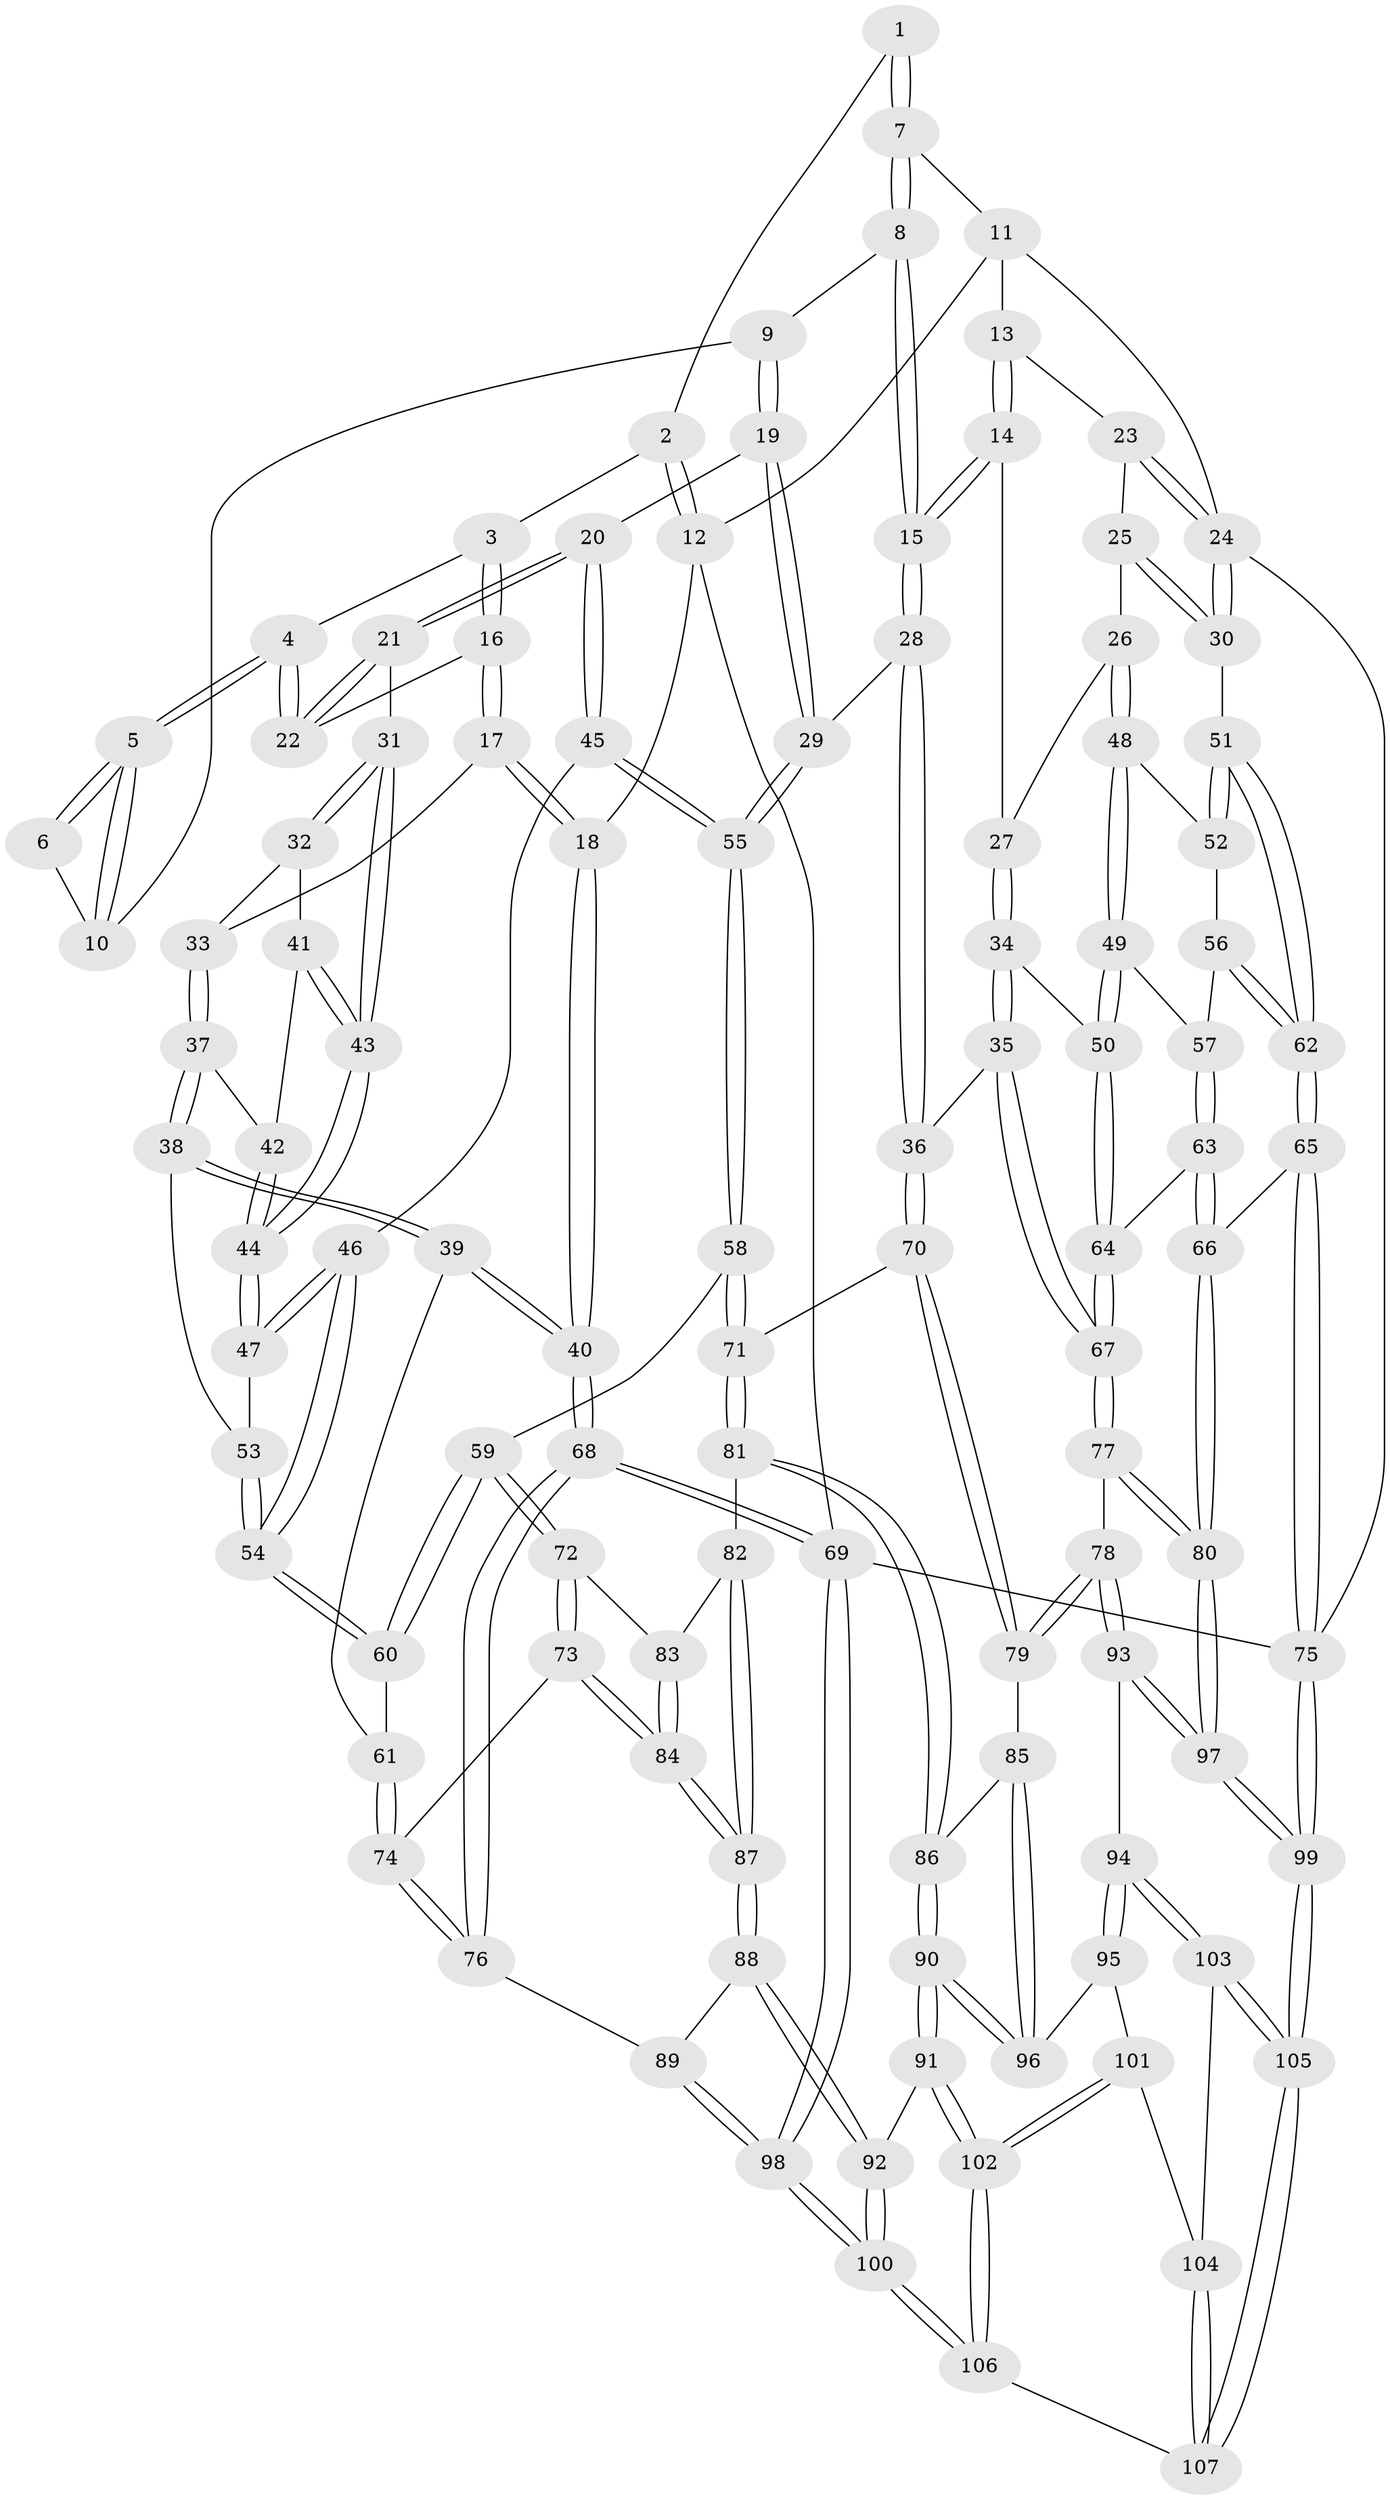 // coarse degree distribution, {4: 0.12307692307692308, 5: 0.09230769230769231, 2: 0.13846153846153847, 3: 0.6461538461538462}
// Generated by graph-tools (version 1.1) at 2025/54/03/04/25 22:54:35]
// undirected, 107 vertices, 264 edges
graph export_dot {
  node [color=gray90,style=filled];
  1 [pos="+0.35504015727408483+0"];
  2 [pos="+0.10532107609823903+0"];
  3 [pos="+0.17243235080070174+0"];
  4 [pos="+0.26551049536456245+0.12069869475542619"];
  5 [pos="+0.29264901312319686+0.1008873966644635"];
  6 [pos="+0.34465217729157166+0"];
  7 [pos="+0.49234899658011627+0"];
  8 [pos="+0.5274039532087981+0.07253861499013169"];
  9 [pos="+0.3724749818689306+0.10456512735159146"];
  10 [pos="+0.36437134545860195+0.10218483636345402"];
  11 [pos="+0.808762348510777+0"];
  12 [pos="+0+0"];
  13 [pos="+0.8210121955553764+0.04407525756646929"];
  14 [pos="+0.7628136428341747+0.1063529430154549"];
  15 [pos="+0.566790251562874+0.15103504413631363"];
  16 [pos="+0.12126405595197018+0.1642089916329325"];
  17 [pos="+0.02374776257301452+0.17920147056388114"];
  18 [pos="+0+0.07638491368082122"];
  19 [pos="+0.36355752157095966+0.29110220177320634"];
  20 [pos="+0.31962762151814184+0.2859281032630815"];
  21 [pos="+0.25844962009588307+0.23815846192759071"];
  22 [pos="+0.23711864326862858+0.19756921241385658"];
  23 [pos="+0.896452006426467+0.08805600724991354"];
  24 [pos="+1+0"];
  25 [pos="+0.9781706079323058+0.15186321312129725"];
  26 [pos="+0.9033746957881988+0.2718853911844814"];
  27 [pos="+0.7973498845752351+0.23852810644629563"];
  28 [pos="+0.5232790978011328+0.3373726233606567"];
  29 [pos="+0.5044986615864403+0.3340876023890451"];
  30 [pos="+1+0.14422261550875015"];
  31 [pos="+0.21347705184500557+0.2689803717242623"];
  32 [pos="+0.12287989546019491+0.2871528189969125"];
  33 [pos="+0.04873677005170578+0.2230434112959765"];
  34 [pos="+0.6830724357493716+0.37815259823389613"];
  35 [pos="+0.6087805145055919+0.3941116555648126"];
  36 [pos="+0.5541538440611871+0.3864280212559733"];
  37 [pos="+0.07160458536956667+0.33644193445672926"];
  38 [pos="+0.043063338988705374+0.3927435685943353"];
  39 [pos="+0+0.4458886562293724"];
  40 [pos="+0+0.44322176718920614"];
  41 [pos="+0.12267302594070262+0.29370386822625"];
  42 [pos="+0.11457364747372102+0.3276720175670446"];
  43 [pos="+0.16630684479745605+0.33071381556788515"];
  44 [pos="+0.1524079895932059+0.35783030140464067"];
  45 [pos="+0.2514558553036046+0.3867552541872605"];
  46 [pos="+0.22567372187049778+0.3885169354081392"];
  47 [pos="+0.15346617626268383+0.3658657929382662"];
  48 [pos="+0.9195738027840249+0.34599045709053566"];
  49 [pos="+0.8999689925930636+0.36844158168145213"];
  50 [pos="+0.8204395031284525+0.41098661993747104"];
  51 [pos="+1+0.34994563599747713"];
  52 [pos="+0.9753467320286794+0.35578202858589664"];
  53 [pos="+0.13791967302180885+0.3853314824972922"];
  54 [pos="+0.15194671089573342+0.45457015392201117"];
  55 [pos="+0.26371957947621844+0.48480782551330265"];
  56 [pos="+0.9837663809712426+0.4623596937145606"];
  57 [pos="+0.9412851720452611+0.46749436599116645"];
  58 [pos="+0.24913636034414932+0.5527929345035484"];
  59 [pos="+0.23916278230213756+0.5557234482238387"];
  60 [pos="+0.14566387841267103+0.48645177553614827"];
  61 [pos="+0.0531468896029275+0.4876818066146716"];
  62 [pos="+1+0.5648508413618788"];
  63 [pos="+0.904998199937398+0.5612979148851992"];
  64 [pos="+0.8588927308469428+0.5467794235692622"];
  65 [pos="+1+0.6027998211416203"];
  66 [pos="+0.9737512445690922+0.6183953343721396"];
  67 [pos="+0.7644129956377121+0.5937550277452956"];
  68 [pos="+0+0.6612857476873478"];
  69 [pos="+0+1"];
  70 [pos="+0.5072569779297186+0.5192195022712761"];
  71 [pos="+0.3824133371551764+0.597163944614967"];
  72 [pos="+0.22069802879827283+0.579295614740758"];
  73 [pos="+0.1383469656737972+0.6336734872836641"];
  74 [pos="+0.0951188906900249+0.6470931423255682"];
  75 [pos="+1+1"];
  76 [pos="+0.07150542627396687+0.669845865593621"];
  77 [pos="+0.7409986781497373+0.6676310407617232"];
  78 [pos="+0.6274594361172022+0.7034693869350359"];
  79 [pos="+0.6046912655718594+0.6894302394315387"];
  80 [pos="+0.8610906724737436+0.7698874175019491"];
  81 [pos="+0.37502581501257726+0.6937953101710446"];
  82 [pos="+0.3429534222058056+0.7055250842450996"];
  83 [pos="+0.23696984579831623+0.6818336192358796"];
  84 [pos="+0.21987029018460003+0.7529298758526902"];
  85 [pos="+0.5289408394535476+0.7326220668418678"];
  86 [pos="+0.38934856476072394+0.7238346816301687"];
  87 [pos="+0.22231399120314563+0.774845183220345"];
  88 [pos="+0.2209262373184993+0.7780580900036671"];
  89 [pos="+0.1059254680730852+0.7658939752900741"];
  90 [pos="+0.39287021511793013+0.801535609388437"];
  91 [pos="+0.3731858888875445+0.8382618761980711"];
  92 [pos="+0.24764074589127544+0.853023794857593"];
  93 [pos="+0.6370777433742697+0.8078375493571666"];
  94 [pos="+0.6119697096214706+0.8491077483073686"];
  95 [pos="+0.5021936776306525+0.8278824372042751"];
  96 [pos="+0.4922403985670545+0.815797210828313"];
  97 [pos="+0.8756914007507837+0.8879379089284338"];
  98 [pos="+0+1"];
  99 [pos="+1+1"];
  100 [pos="+0.04145402364528455+1"];
  101 [pos="+0.48855100442375377+0.8870491374650544"];
  102 [pos="+0.40969336102013365+0.9266584254489717"];
  103 [pos="+0.6074832653765724+0.8952136337894921"];
  104 [pos="+0.5626168237770937+0.926335637075127"];
  105 [pos="+1+1"];
  106 [pos="+0.3957084796415219+1"];
  107 [pos="+0.4238869691651571+1"];
  1 -- 2;
  1 -- 7;
  1 -- 7;
  2 -- 3;
  2 -- 12;
  2 -- 12;
  3 -- 4;
  3 -- 16;
  3 -- 16;
  4 -- 5;
  4 -- 5;
  4 -- 22;
  4 -- 22;
  5 -- 6;
  5 -- 6;
  5 -- 10;
  5 -- 10;
  6 -- 10;
  7 -- 8;
  7 -- 8;
  7 -- 11;
  8 -- 9;
  8 -- 15;
  8 -- 15;
  9 -- 10;
  9 -- 19;
  9 -- 19;
  11 -- 12;
  11 -- 13;
  11 -- 24;
  12 -- 18;
  12 -- 69;
  13 -- 14;
  13 -- 14;
  13 -- 23;
  14 -- 15;
  14 -- 15;
  14 -- 27;
  15 -- 28;
  15 -- 28;
  16 -- 17;
  16 -- 17;
  16 -- 22;
  17 -- 18;
  17 -- 18;
  17 -- 33;
  18 -- 40;
  18 -- 40;
  19 -- 20;
  19 -- 29;
  19 -- 29;
  20 -- 21;
  20 -- 21;
  20 -- 45;
  20 -- 45;
  21 -- 22;
  21 -- 22;
  21 -- 31;
  23 -- 24;
  23 -- 24;
  23 -- 25;
  24 -- 30;
  24 -- 30;
  24 -- 75;
  25 -- 26;
  25 -- 30;
  25 -- 30;
  26 -- 27;
  26 -- 48;
  26 -- 48;
  27 -- 34;
  27 -- 34;
  28 -- 29;
  28 -- 36;
  28 -- 36;
  29 -- 55;
  29 -- 55;
  30 -- 51;
  31 -- 32;
  31 -- 32;
  31 -- 43;
  31 -- 43;
  32 -- 33;
  32 -- 41;
  33 -- 37;
  33 -- 37;
  34 -- 35;
  34 -- 35;
  34 -- 50;
  35 -- 36;
  35 -- 67;
  35 -- 67;
  36 -- 70;
  36 -- 70;
  37 -- 38;
  37 -- 38;
  37 -- 42;
  38 -- 39;
  38 -- 39;
  38 -- 53;
  39 -- 40;
  39 -- 40;
  39 -- 61;
  40 -- 68;
  40 -- 68;
  41 -- 42;
  41 -- 43;
  41 -- 43;
  42 -- 44;
  42 -- 44;
  43 -- 44;
  43 -- 44;
  44 -- 47;
  44 -- 47;
  45 -- 46;
  45 -- 55;
  45 -- 55;
  46 -- 47;
  46 -- 47;
  46 -- 54;
  46 -- 54;
  47 -- 53;
  48 -- 49;
  48 -- 49;
  48 -- 52;
  49 -- 50;
  49 -- 50;
  49 -- 57;
  50 -- 64;
  50 -- 64;
  51 -- 52;
  51 -- 52;
  51 -- 62;
  51 -- 62;
  52 -- 56;
  53 -- 54;
  53 -- 54;
  54 -- 60;
  54 -- 60;
  55 -- 58;
  55 -- 58;
  56 -- 57;
  56 -- 62;
  56 -- 62;
  57 -- 63;
  57 -- 63;
  58 -- 59;
  58 -- 71;
  58 -- 71;
  59 -- 60;
  59 -- 60;
  59 -- 72;
  59 -- 72;
  60 -- 61;
  61 -- 74;
  61 -- 74;
  62 -- 65;
  62 -- 65;
  63 -- 64;
  63 -- 66;
  63 -- 66;
  64 -- 67;
  64 -- 67;
  65 -- 66;
  65 -- 75;
  65 -- 75;
  66 -- 80;
  66 -- 80;
  67 -- 77;
  67 -- 77;
  68 -- 69;
  68 -- 69;
  68 -- 76;
  68 -- 76;
  69 -- 98;
  69 -- 98;
  69 -- 75;
  70 -- 71;
  70 -- 79;
  70 -- 79;
  71 -- 81;
  71 -- 81;
  72 -- 73;
  72 -- 73;
  72 -- 83;
  73 -- 74;
  73 -- 84;
  73 -- 84;
  74 -- 76;
  74 -- 76;
  75 -- 99;
  75 -- 99;
  76 -- 89;
  77 -- 78;
  77 -- 80;
  77 -- 80;
  78 -- 79;
  78 -- 79;
  78 -- 93;
  78 -- 93;
  79 -- 85;
  80 -- 97;
  80 -- 97;
  81 -- 82;
  81 -- 86;
  81 -- 86;
  82 -- 83;
  82 -- 87;
  82 -- 87;
  83 -- 84;
  83 -- 84;
  84 -- 87;
  84 -- 87;
  85 -- 86;
  85 -- 96;
  85 -- 96;
  86 -- 90;
  86 -- 90;
  87 -- 88;
  87 -- 88;
  88 -- 89;
  88 -- 92;
  88 -- 92;
  89 -- 98;
  89 -- 98;
  90 -- 91;
  90 -- 91;
  90 -- 96;
  90 -- 96;
  91 -- 92;
  91 -- 102;
  91 -- 102;
  92 -- 100;
  92 -- 100;
  93 -- 94;
  93 -- 97;
  93 -- 97;
  94 -- 95;
  94 -- 95;
  94 -- 103;
  94 -- 103;
  95 -- 96;
  95 -- 101;
  97 -- 99;
  97 -- 99;
  98 -- 100;
  98 -- 100;
  99 -- 105;
  99 -- 105;
  100 -- 106;
  100 -- 106;
  101 -- 102;
  101 -- 102;
  101 -- 104;
  102 -- 106;
  102 -- 106;
  103 -- 104;
  103 -- 105;
  103 -- 105;
  104 -- 107;
  104 -- 107;
  105 -- 107;
  105 -- 107;
  106 -- 107;
}
